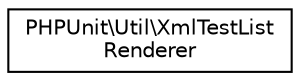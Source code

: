 digraph "Graphical Class Hierarchy"
{
  edge [fontname="Helvetica",fontsize="10",labelfontname="Helvetica",labelfontsize="10"];
  node [fontname="Helvetica",fontsize="10",shape=record];
  rankdir="LR";
  Node0 [label="PHPUnit\\Util\\XmlTestList\lRenderer",height=0.2,width=0.4,color="black", fillcolor="white", style="filled",URL="$classPHPUnit_1_1Util_1_1XmlTestListRenderer.html"];
}

